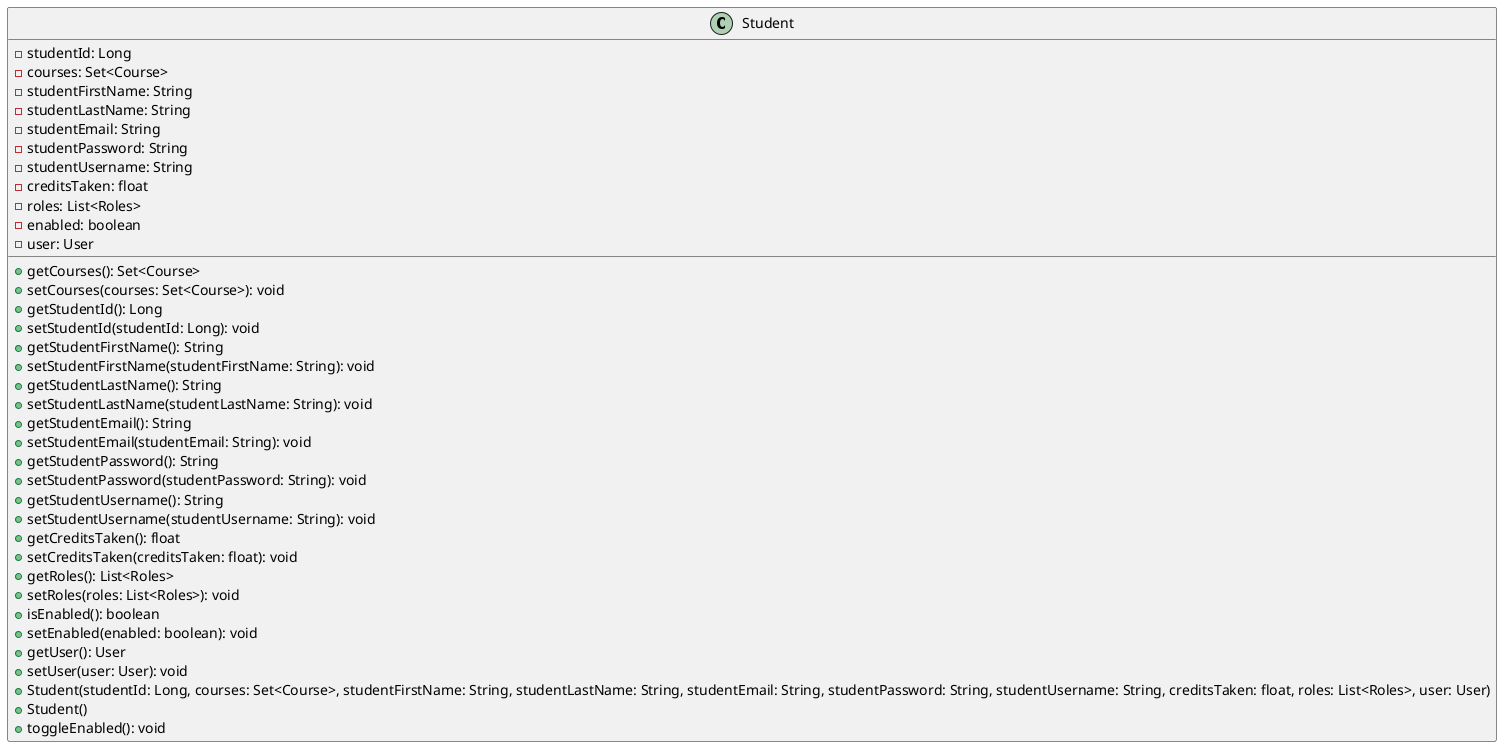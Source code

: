 @startuml
class Student [[java:edu.sru.thangiah.domain.Student]] {
	-studentId: Long
	-courses: Set<Course>
	-studentFirstName: String
	-studentLastName: String
	-studentEmail: String
	-studentPassword: String
	-studentUsername: String
	-creditsTaken: float
	-roles: List<Roles>
	-enabled: boolean
	-user: User
	+getCourses(): Set<Course>
	+setCourses(courses: Set<Course>): void
	+getStudentId(): Long
	+setStudentId(studentId: Long): void
	+getStudentFirstName(): String
	+setStudentFirstName(studentFirstName: String): void
	+getStudentLastName(): String
	+setStudentLastName(studentLastName: String): void
	+getStudentEmail(): String
	+setStudentEmail(studentEmail: String): void
	+getStudentPassword(): String
	+setStudentPassword(studentPassword: String): void
	+getStudentUsername(): String
	+setStudentUsername(studentUsername: String): void
	+getCreditsTaken(): float
	+setCreditsTaken(creditsTaken: float): void
	+getRoles(): List<Roles>
	+setRoles(roles: List<Roles>): void
	+isEnabled(): boolean
	+setEnabled(enabled: boolean): void
	+getUser(): User
	+setUser(user: User): void
	+Student(studentId: Long, courses: Set<Course>, studentFirstName: String, studentLastName: String, studentEmail: String, studentPassword: String, studentUsername: String, creditsTaken: float, roles: List<Roles>, user: User)
	+Student()
	+toggleEnabled(): void
}
@enduml